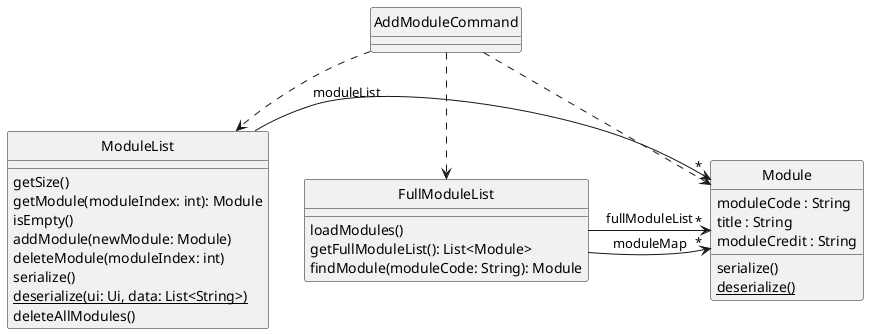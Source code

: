 @startuml
hide Circle
skinparam classAttributeIconSize 0

class Module {
    moduleCode : String
    title : String
    moduleCredit : String

    serialize()
    {static} deserialize()
}

class ModuleList {
    getSize()
    getModule(moduleIndex: int): Module
    isEmpty()
    addModule(newModule: Module)
    deleteModule(moduleIndex: int)
    serialize()
    {static} deserialize(ui: Ui, data: List<String>)
    deleteAllModules()
}

class FullModuleList {
    loadModules()
    getFullModuleList(): List<Module>
    findModule(moduleCode: String): Module
}

ModuleList -> "*" Module : moduleList
FullModuleList -> "*" Module : fullModuleList
FullModuleList -> "*" Module : moduleMap

class AddModuleCommand
AddModuleCommand ..> Module
AddModuleCommand ..> ModuleList
AddModuleCommand ..> FullModuleList
@enduml
